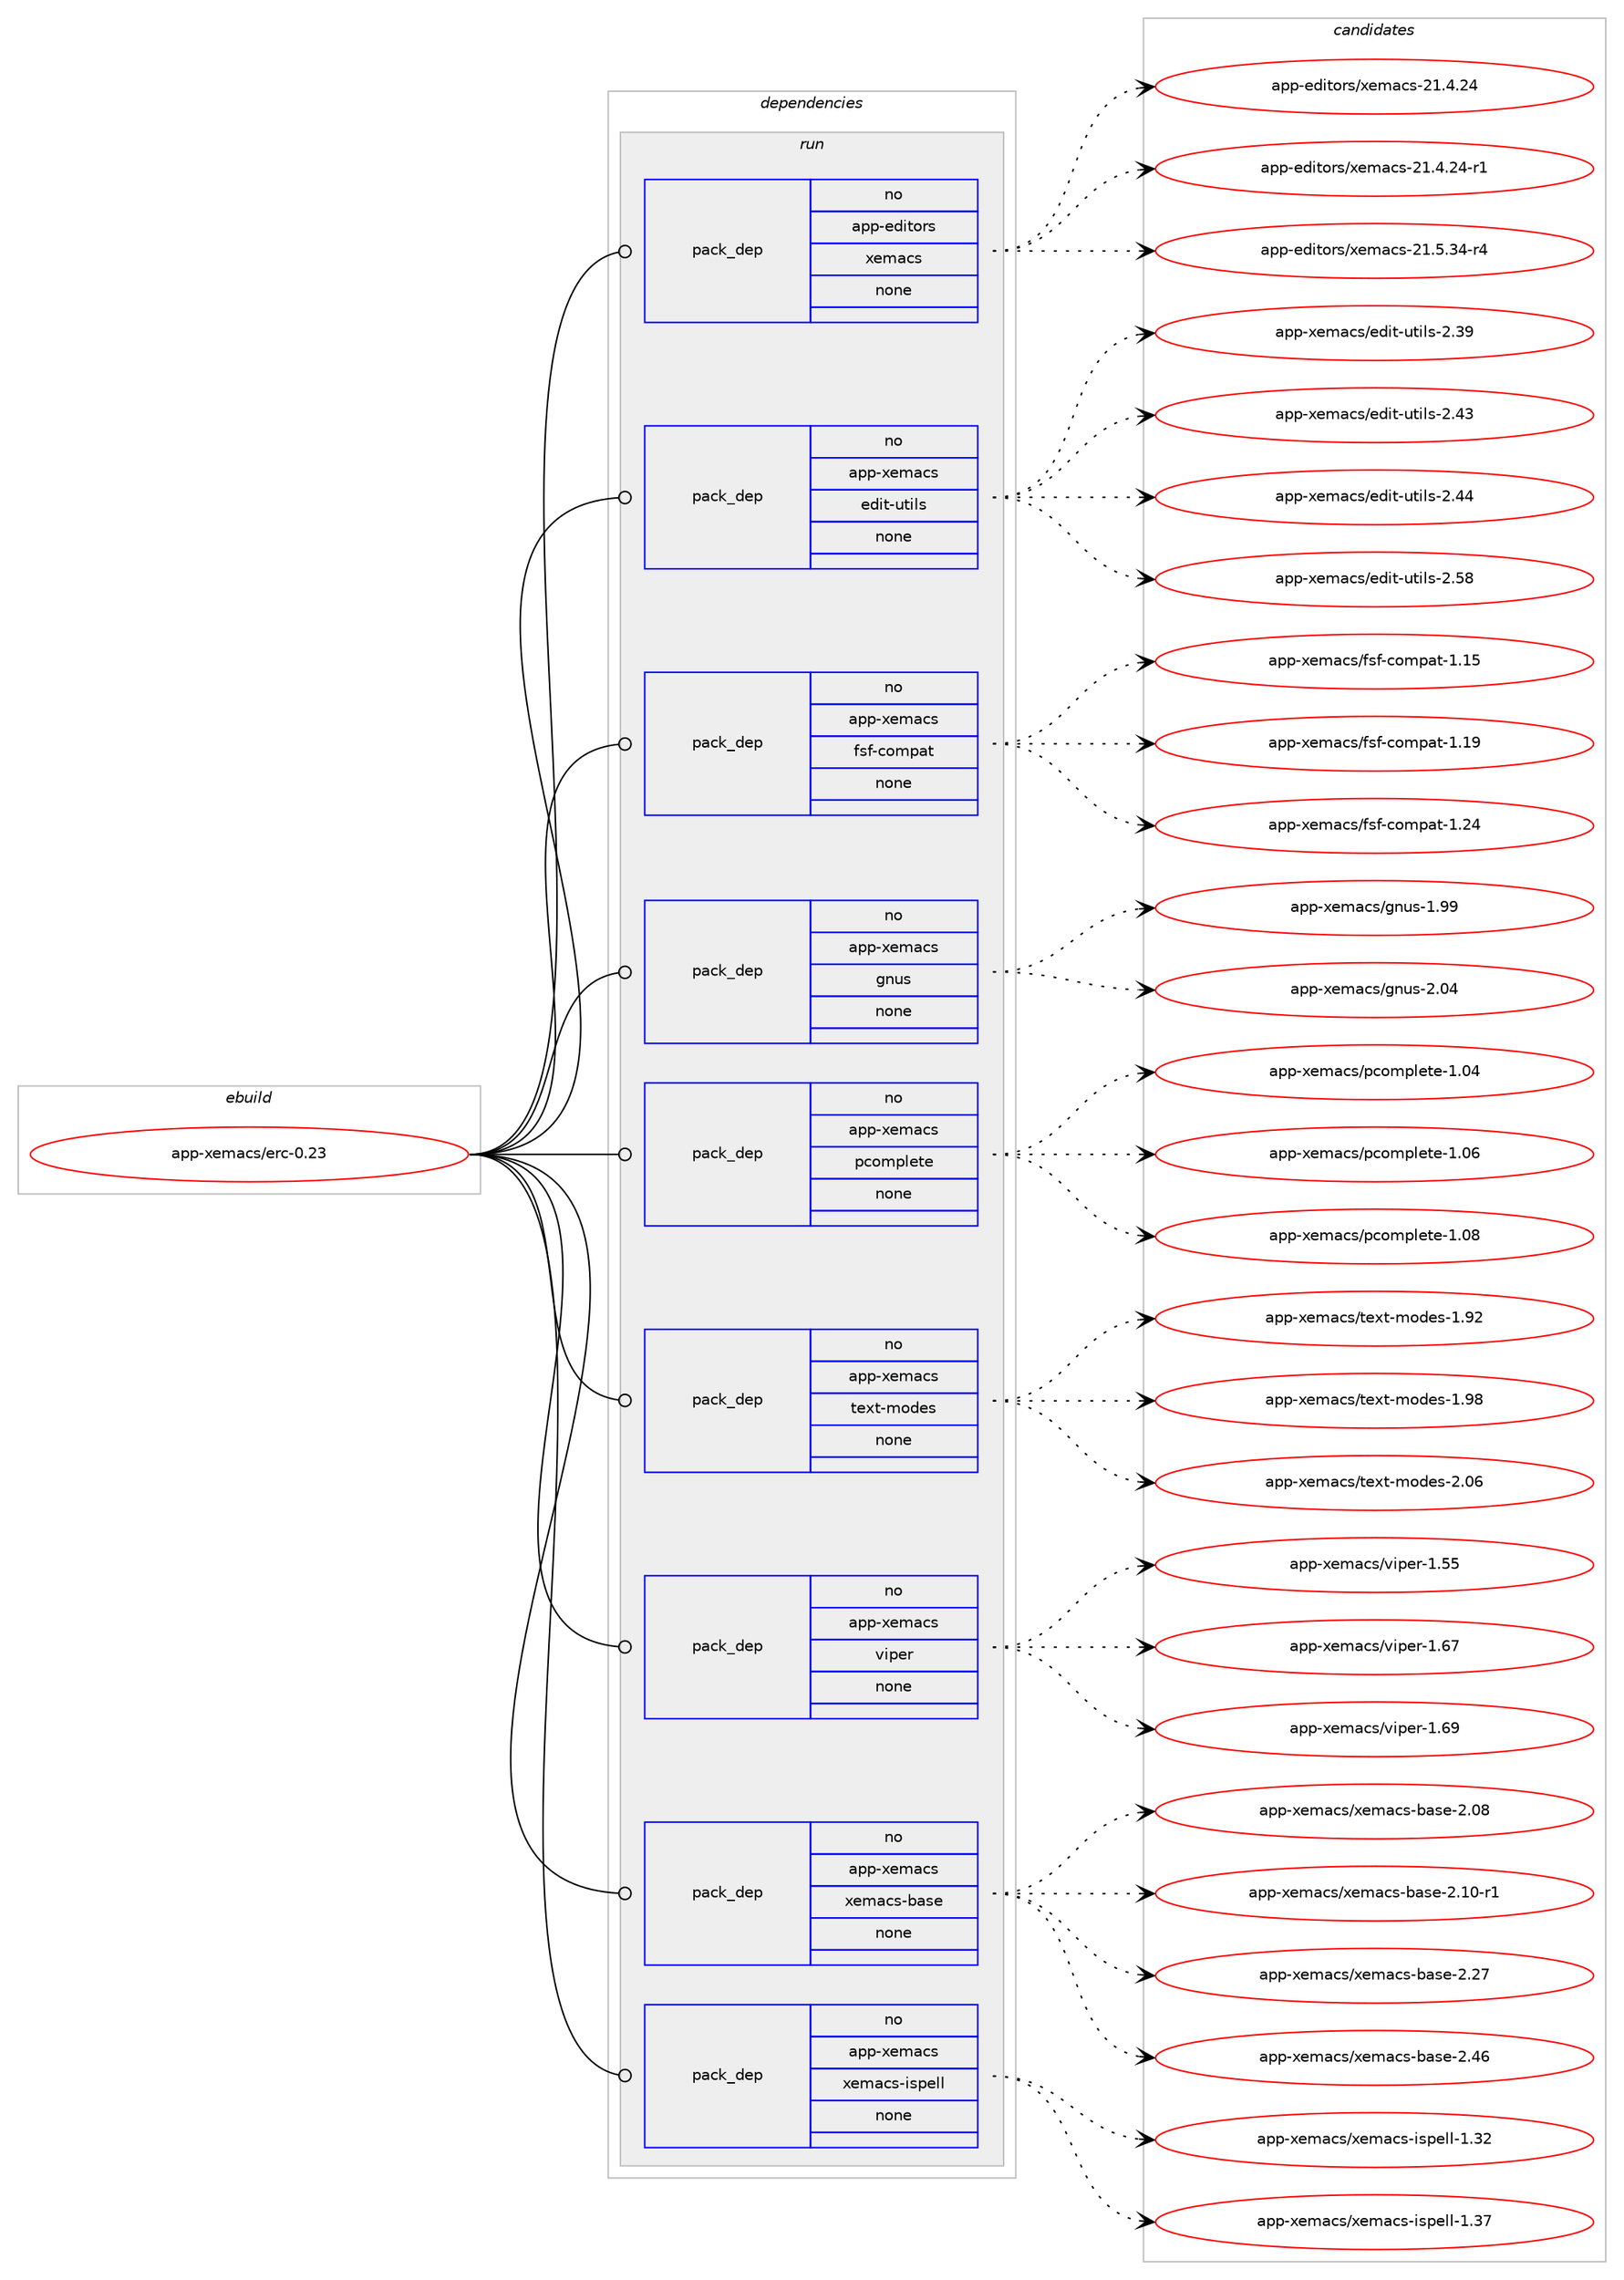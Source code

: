digraph prolog {

# *************
# Graph options
# *************

newrank=true;
concentrate=true;
compound=true;
graph [rankdir=LR,fontname=Helvetica,fontsize=10,ranksep=1.5];#, ranksep=2.5, nodesep=0.2];
edge  [arrowhead=vee];
node  [fontname=Helvetica,fontsize=10];

# **********
# The ebuild
# **********

subgraph cluster_leftcol {
color=gray;
rank=same;
label=<<i>ebuild</i>>;
id [label="app-xemacs/erc-0.23", color=red, width=4, href="../app-xemacs/erc-0.23.svg"];
}

# ****************
# The dependencies
# ****************

subgraph cluster_midcol {
color=gray;
label=<<i>dependencies</i>>;
subgraph cluster_compile {
fillcolor="#eeeeee";
style=filled;
label=<<i>compile</i>>;
}
subgraph cluster_compileandrun {
fillcolor="#eeeeee";
style=filled;
label=<<i>compile and run</i>>;
}
subgraph cluster_run {
fillcolor="#eeeeee";
style=filled;
label=<<i>run</i>>;
subgraph pack938049 {
dependency1315331 [label=<<TABLE BORDER="0" CELLBORDER="1" CELLSPACING="0" CELLPADDING="4" WIDTH="220"><TR><TD ROWSPAN="6" CELLPADDING="30">pack_dep</TD></TR><TR><TD WIDTH="110">no</TD></TR><TR><TD>app-editors</TD></TR><TR><TD>xemacs</TD></TR><TR><TD>none</TD></TR><TR><TD></TD></TR></TABLE>>, shape=none, color=blue];
}
id:e -> dependency1315331:w [weight=20,style="solid",arrowhead="odot"];
subgraph pack938050 {
dependency1315332 [label=<<TABLE BORDER="0" CELLBORDER="1" CELLSPACING="0" CELLPADDING="4" WIDTH="220"><TR><TD ROWSPAN="6" CELLPADDING="30">pack_dep</TD></TR><TR><TD WIDTH="110">no</TD></TR><TR><TD>app-xemacs</TD></TR><TR><TD>edit-utils</TD></TR><TR><TD>none</TD></TR><TR><TD></TD></TR></TABLE>>, shape=none, color=blue];
}
id:e -> dependency1315332:w [weight=20,style="solid",arrowhead="odot"];
subgraph pack938051 {
dependency1315333 [label=<<TABLE BORDER="0" CELLBORDER="1" CELLSPACING="0" CELLPADDING="4" WIDTH="220"><TR><TD ROWSPAN="6" CELLPADDING="30">pack_dep</TD></TR><TR><TD WIDTH="110">no</TD></TR><TR><TD>app-xemacs</TD></TR><TR><TD>fsf-compat</TD></TR><TR><TD>none</TD></TR><TR><TD></TD></TR></TABLE>>, shape=none, color=blue];
}
id:e -> dependency1315333:w [weight=20,style="solid",arrowhead="odot"];
subgraph pack938052 {
dependency1315334 [label=<<TABLE BORDER="0" CELLBORDER="1" CELLSPACING="0" CELLPADDING="4" WIDTH="220"><TR><TD ROWSPAN="6" CELLPADDING="30">pack_dep</TD></TR><TR><TD WIDTH="110">no</TD></TR><TR><TD>app-xemacs</TD></TR><TR><TD>gnus</TD></TR><TR><TD>none</TD></TR><TR><TD></TD></TR></TABLE>>, shape=none, color=blue];
}
id:e -> dependency1315334:w [weight=20,style="solid",arrowhead="odot"];
subgraph pack938053 {
dependency1315335 [label=<<TABLE BORDER="0" CELLBORDER="1" CELLSPACING="0" CELLPADDING="4" WIDTH="220"><TR><TD ROWSPAN="6" CELLPADDING="30">pack_dep</TD></TR><TR><TD WIDTH="110">no</TD></TR><TR><TD>app-xemacs</TD></TR><TR><TD>pcomplete</TD></TR><TR><TD>none</TD></TR><TR><TD></TD></TR></TABLE>>, shape=none, color=blue];
}
id:e -> dependency1315335:w [weight=20,style="solid",arrowhead="odot"];
subgraph pack938054 {
dependency1315336 [label=<<TABLE BORDER="0" CELLBORDER="1" CELLSPACING="0" CELLPADDING="4" WIDTH="220"><TR><TD ROWSPAN="6" CELLPADDING="30">pack_dep</TD></TR><TR><TD WIDTH="110">no</TD></TR><TR><TD>app-xemacs</TD></TR><TR><TD>text-modes</TD></TR><TR><TD>none</TD></TR><TR><TD></TD></TR></TABLE>>, shape=none, color=blue];
}
id:e -> dependency1315336:w [weight=20,style="solid",arrowhead="odot"];
subgraph pack938055 {
dependency1315337 [label=<<TABLE BORDER="0" CELLBORDER="1" CELLSPACING="0" CELLPADDING="4" WIDTH="220"><TR><TD ROWSPAN="6" CELLPADDING="30">pack_dep</TD></TR><TR><TD WIDTH="110">no</TD></TR><TR><TD>app-xemacs</TD></TR><TR><TD>viper</TD></TR><TR><TD>none</TD></TR><TR><TD></TD></TR></TABLE>>, shape=none, color=blue];
}
id:e -> dependency1315337:w [weight=20,style="solid",arrowhead="odot"];
subgraph pack938056 {
dependency1315338 [label=<<TABLE BORDER="0" CELLBORDER="1" CELLSPACING="0" CELLPADDING="4" WIDTH="220"><TR><TD ROWSPAN="6" CELLPADDING="30">pack_dep</TD></TR><TR><TD WIDTH="110">no</TD></TR><TR><TD>app-xemacs</TD></TR><TR><TD>xemacs-base</TD></TR><TR><TD>none</TD></TR><TR><TD></TD></TR></TABLE>>, shape=none, color=blue];
}
id:e -> dependency1315338:w [weight=20,style="solid",arrowhead="odot"];
subgraph pack938057 {
dependency1315339 [label=<<TABLE BORDER="0" CELLBORDER="1" CELLSPACING="0" CELLPADDING="4" WIDTH="220"><TR><TD ROWSPAN="6" CELLPADDING="30">pack_dep</TD></TR><TR><TD WIDTH="110">no</TD></TR><TR><TD>app-xemacs</TD></TR><TR><TD>xemacs-ispell</TD></TR><TR><TD>none</TD></TR><TR><TD></TD></TR></TABLE>>, shape=none, color=blue];
}
id:e -> dependency1315339:w [weight=20,style="solid",arrowhead="odot"];
}
}

# **************
# The candidates
# **************

subgraph cluster_choices {
rank=same;
color=gray;
label=<<i>candidates</i>>;

subgraph choice938049 {
color=black;
nodesep=1;
choice97112112451011001051161111141154712010110997991154550494652465052 [label="app-editors/xemacs-21.4.24", color=red, width=4,href="../app-editors/xemacs-21.4.24.svg"];
choice971121124510110010511611111411547120101109979911545504946524650524511449 [label="app-editors/xemacs-21.4.24-r1", color=red, width=4,href="../app-editors/xemacs-21.4.24-r1.svg"];
choice971121124510110010511611111411547120101109979911545504946534651524511452 [label="app-editors/xemacs-21.5.34-r4", color=red, width=4,href="../app-editors/xemacs-21.5.34-r4.svg"];
dependency1315331:e -> choice97112112451011001051161111141154712010110997991154550494652465052:w [style=dotted,weight="100"];
dependency1315331:e -> choice971121124510110010511611111411547120101109979911545504946524650524511449:w [style=dotted,weight="100"];
dependency1315331:e -> choice971121124510110010511611111411547120101109979911545504946534651524511452:w [style=dotted,weight="100"];
}
subgraph choice938050 {
color=black;
nodesep=1;
choice9711211245120101109979911547101100105116451171161051081154550465157 [label="app-xemacs/edit-utils-2.39", color=red, width=4,href="../app-xemacs/edit-utils-2.39.svg"];
choice9711211245120101109979911547101100105116451171161051081154550465251 [label="app-xemacs/edit-utils-2.43", color=red, width=4,href="../app-xemacs/edit-utils-2.43.svg"];
choice9711211245120101109979911547101100105116451171161051081154550465252 [label="app-xemacs/edit-utils-2.44", color=red, width=4,href="../app-xemacs/edit-utils-2.44.svg"];
choice9711211245120101109979911547101100105116451171161051081154550465356 [label="app-xemacs/edit-utils-2.58", color=red, width=4,href="../app-xemacs/edit-utils-2.58.svg"];
dependency1315332:e -> choice9711211245120101109979911547101100105116451171161051081154550465157:w [style=dotted,weight="100"];
dependency1315332:e -> choice9711211245120101109979911547101100105116451171161051081154550465251:w [style=dotted,weight="100"];
dependency1315332:e -> choice9711211245120101109979911547101100105116451171161051081154550465252:w [style=dotted,weight="100"];
dependency1315332:e -> choice9711211245120101109979911547101100105116451171161051081154550465356:w [style=dotted,weight="100"];
}
subgraph choice938051 {
color=black;
nodesep=1;
choice97112112451201011099799115471021151024599111109112971164549464953 [label="app-xemacs/fsf-compat-1.15", color=red, width=4,href="../app-xemacs/fsf-compat-1.15.svg"];
choice97112112451201011099799115471021151024599111109112971164549464957 [label="app-xemacs/fsf-compat-1.19", color=red, width=4,href="../app-xemacs/fsf-compat-1.19.svg"];
choice97112112451201011099799115471021151024599111109112971164549465052 [label="app-xemacs/fsf-compat-1.24", color=red, width=4,href="../app-xemacs/fsf-compat-1.24.svg"];
dependency1315333:e -> choice97112112451201011099799115471021151024599111109112971164549464953:w [style=dotted,weight="100"];
dependency1315333:e -> choice97112112451201011099799115471021151024599111109112971164549464957:w [style=dotted,weight="100"];
dependency1315333:e -> choice97112112451201011099799115471021151024599111109112971164549465052:w [style=dotted,weight="100"];
}
subgraph choice938052 {
color=black;
nodesep=1;
choice97112112451201011099799115471031101171154549465757 [label="app-xemacs/gnus-1.99", color=red, width=4,href="../app-xemacs/gnus-1.99.svg"];
choice97112112451201011099799115471031101171154550464852 [label="app-xemacs/gnus-2.04", color=red, width=4,href="../app-xemacs/gnus-2.04.svg"];
dependency1315334:e -> choice97112112451201011099799115471031101171154549465757:w [style=dotted,weight="100"];
dependency1315334:e -> choice97112112451201011099799115471031101171154550464852:w [style=dotted,weight="100"];
}
subgraph choice938053 {
color=black;
nodesep=1;
choice9711211245120101109979911547112991111091121081011161014549464852 [label="app-xemacs/pcomplete-1.04", color=red, width=4,href="../app-xemacs/pcomplete-1.04.svg"];
choice9711211245120101109979911547112991111091121081011161014549464854 [label="app-xemacs/pcomplete-1.06", color=red, width=4,href="../app-xemacs/pcomplete-1.06.svg"];
choice9711211245120101109979911547112991111091121081011161014549464856 [label="app-xemacs/pcomplete-1.08", color=red, width=4,href="../app-xemacs/pcomplete-1.08.svg"];
dependency1315335:e -> choice9711211245120101109979911547112991111091121081011161014549464852:w [style=dotted,weight="100"];
dependency1315335:e -> choice9711211245120101109979911547112991111091121081011161014549464854:w [style=dotted,weight="100"];
dependency1315335:e -> choice9711211245120101109979911547112991111091121081011161014549464856:w [style=dotted,weight="100"];
}
subgraph choice938054 {
color=black;
nodesep=1;
choice9711211245120101109979911547116101120116451091111001011154549465750 [label="app-xemacs/text-modes-1.92", color=red, width=4,href="../app-xemacs/text-modes-1.92.svg"];
choice9711211245120101109979911547116101120116451091111001011154549465756 [label="app-xemacs/text-modes-1.98", color=red, width=4,href="../app-xemacs/text-modes-1.98.svg"];
choice9711211245120101109979911547116101120116451091111001011154550464854 [label="app-xemacs/text-modes-2.06", color=red, width=4,href="../app-xemacs/text-modes-2.06.svg"];
dependency1315336:e -> choice9711211245120101109979911547116101120116451091111001011154549465750:w [style=dotted,weight="100"];
dependency1315336:e -> choice9711211245120101109979911547116101120116451091111001011154549465756:w [style=dotted,weight="100"];
dependency1315336:e -> choice9711211245120101109979911547116101120116451091111001011154550464854:w [style=dotted,weight="100"];
}
subgraph choice938055 {
color=black;
nodesep=1;
choice97112112451201011099799115471181051121011144549465353 [label="app-xemacs/viper-1.55", color=red, width=4,href="../app-xemacs/viper-1.55.svg"];
choice97112112451201011099799115471181051121011144549465455 [label="app-xemacs/viper-1.67", color=red, width=4,href="../app-xemacs/viper-1.67.svg"];
choice97112112451201011099799115471181051121011144549465457 [label="app-xemacs/viper-1.69", color=red, width=4,href="../app-xemacs/viper-1.69.svg"];
dependency1315337:e -> choice97112112451201011099799115471181051121011144549465353:w [style=dotted,weight="100"];
dependency1315337:e -> choice97112112451201011099799115471181051121011144549465455:w [style=dotted,weight="100"];
dependency1315337:e -> choice97112112451201011099799115471181051121011144549465457:w [style=dotted,weight="100"];
}
subgraph choice938056 {
color=black;
nodesep=1;
choice971121124512010110997991154712010110997991154598971151014550464856 [label="app-xemacs/xemacs-base-2.08", color=red, width=4,href="../app-xemacs/xemacs-base-2.08.svg"];
choice9711211245120101109979911547120101109979911545989711510145504649484511449 [label="app-xemacs/xemacs-base-2.10-r1", color=red, width=4,href="../app-xemacs/xemacs-base-2.10-r1.svg"];
choice971121124512010110997991154712010110997991154598971151014550465055 [label="app-xemacs/xemacs-base-2.27", color=red, width=4,href="../app-xemacs/xemacs-base-2.27.svg"];
choice971121124512010110997991154712010110997991154598971151014550465254 [label="app-xemacs/xemacs-base-2.46", color=red, width=4,href="../app-xemacs/xemacs-base-2.46.svg"];
dependency1315338:e -> choice971121124512010110997991154712010110997991154598971151014550464856:w [style=dotted,weight="100"];
dependency1315338:e -> choice9711211245120101109979911547120101109979911545989711510145504649484511449:w [style=dotted,weight="100"];
dependency1315338:e -> choice971121124512010110997991154712010110997991154598971151014550465055:w [style=dotted,weight="100"];
dependency1315338:e -> choice971121124512010110997991154712010110997991154598971151014550465254:w [style=dotted,weight="100"];
}
subgraph choice938057 {
color=black;
nodesep=1;
choice97112112451201011099799115471201011099799115451051151121011081084549465150 [label="app-xemacs/xemacs-ispell-1.32", color=red, width=4,href="../app-xemacs/xemacs-ispell-1.32.svg"];
choice97112112451201011099799115471201011099799115451051151121011081084549465155 [label="app-xemacs/xemacs-ispell-1.37", color=red, width=4,href="../app-xemacs/xemacs-ispell-1.37.svg"];
dependency1315339:e -> choice97112112451201011099799115471201011099799115451051151121011081084549465150:w [style=dotted,weight="100"];
dependency1315339:e -> choice97112112451201011099799115471201011099799115451051151121011081084549465155:w [style=dotted,weight="100"];
}
}

}
